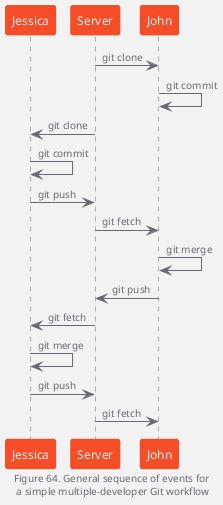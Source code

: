 @startuml

skinparam backgroundColor #f2f2f2
skinparam defaultFontName JetBrains Mono
skinparam defaultFontColor #696773
skinparam shadowing false

skinparam sequence {
ArrowColor #696773
ArrowFontSize 10

LifeLineBorderColor #696773

ParticipantBorderColor #f44d27
ParticipantBackgroundColor #f44d27
ParticipantFontSize 12
ParticipantFontColor #eff1f3
}

participant Jessica
participant Server
participant John

Server -> John: git clone
John -> John: git commit
Server -> Jessica: git clone
Jessica -> Jessica: git commit
Jessica -> Server: git push
Server -> John: git fetch
John -> John: git merge
John -> Server: git push
Server -> Jessica: git fetch
Jessica -> Jessica: git merge
Jessica -> Server: git push
Server -> John: git fetch

footer Figure 64. General sequence of events for\n a simple multiple-developer Git workflow

@enduml
